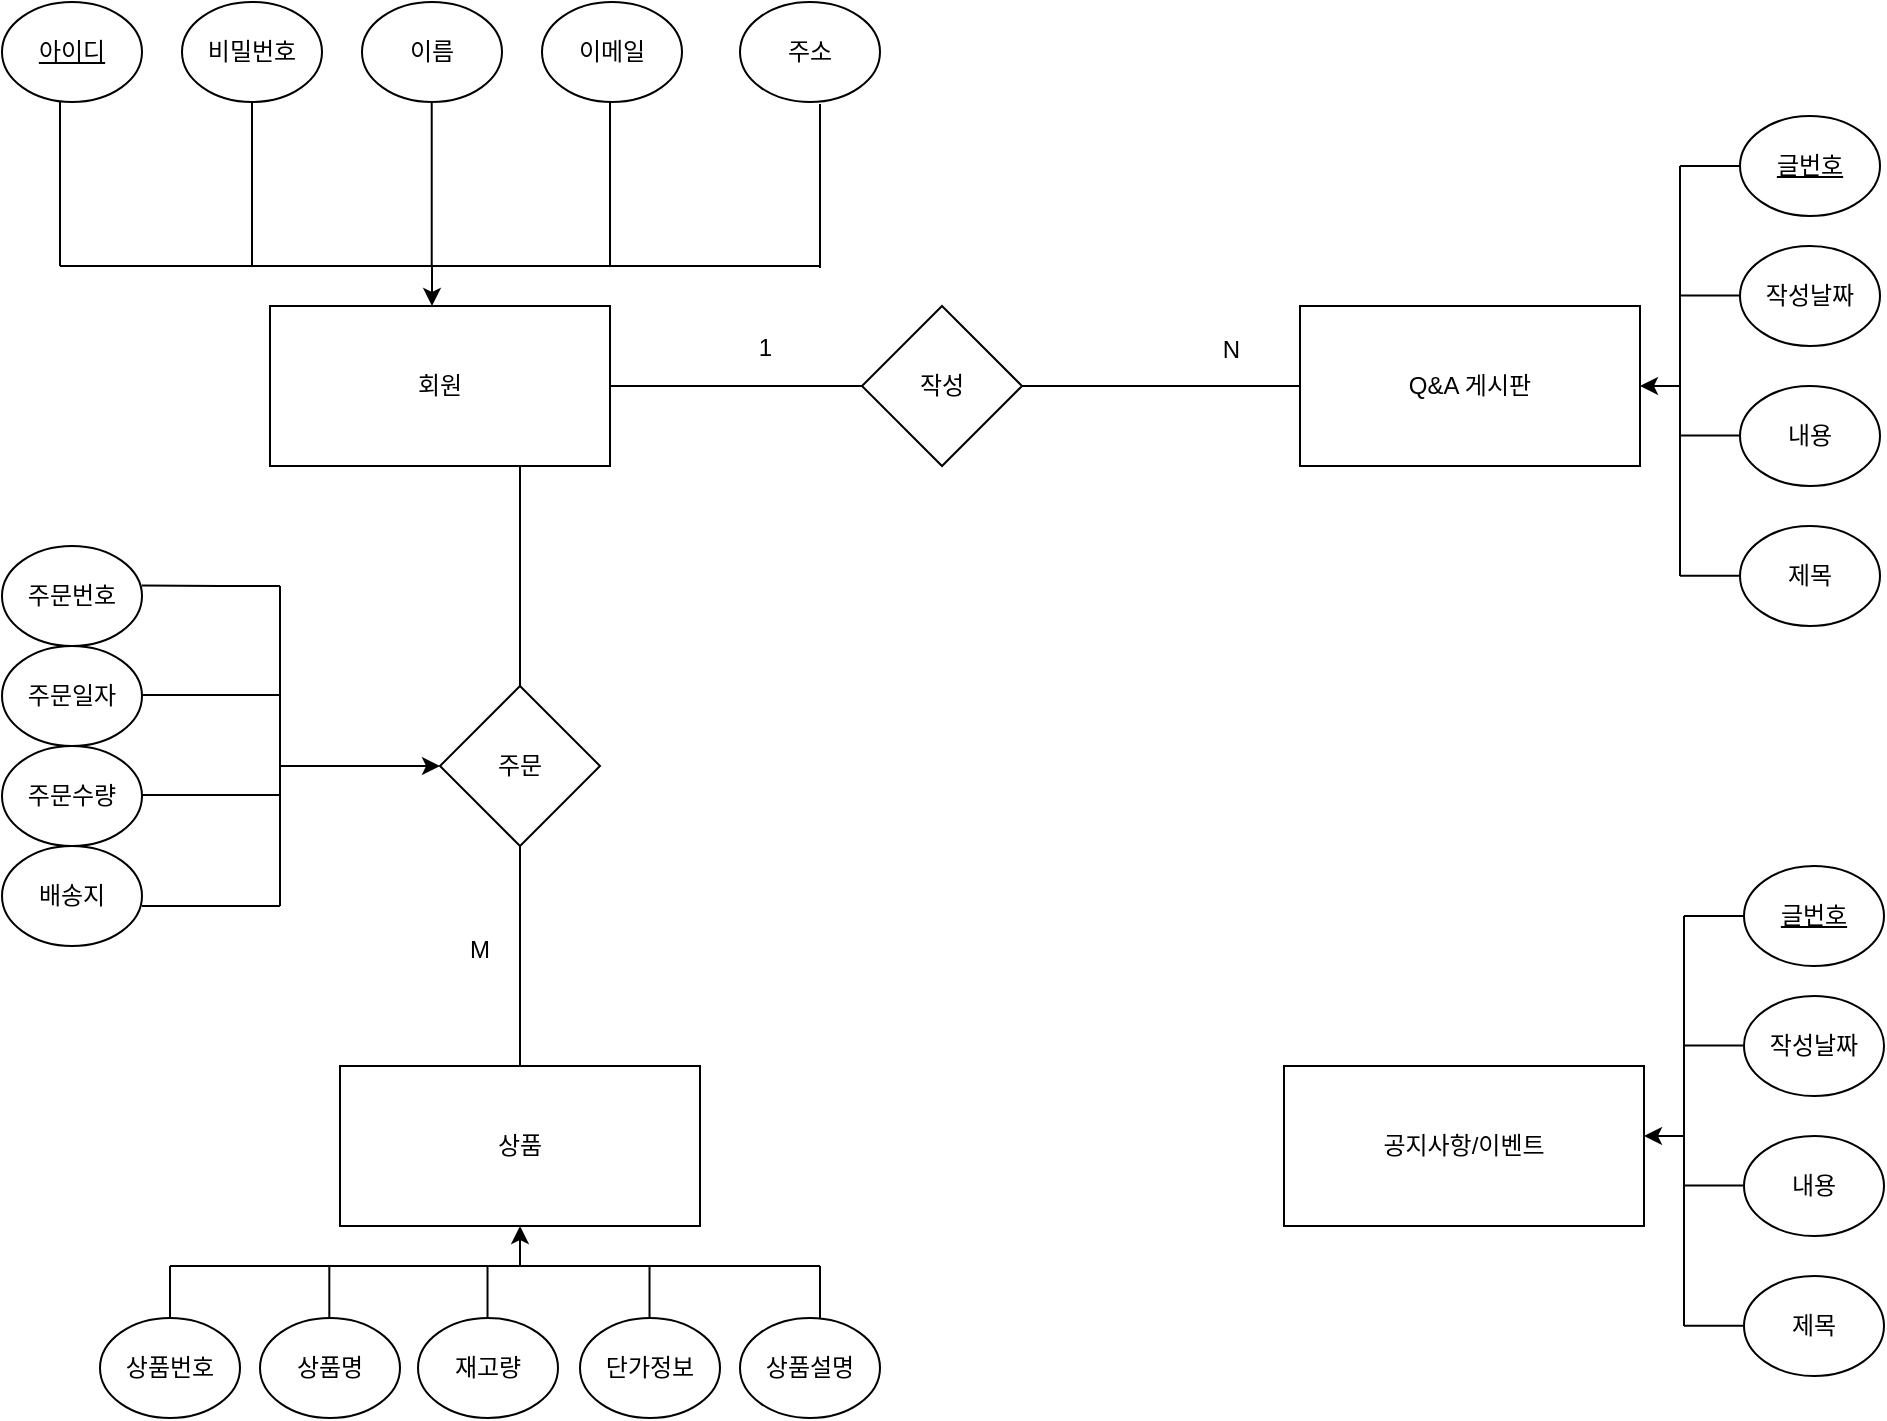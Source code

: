 <mxfile version="20.7.3" type="device"><diagram id="R2lEEEUBdFMjLlhIrx00" name="Page-1"><mxGraphModel dx="1856" dy="1056" grid="1" gridSize="10" guides="1" tooltips="1" connect="1" arrows="1" fold="1" page="1" pageScale="1" pageWidth="3000" pageHeight="4000" math="0" shadow="0" extFonts="Permanent Marker^https://fonts.googleapis.com/css?family=Permanent+Marker"><root><mxCell id="0"/><mxCell id="1" parent="0"/><mxCell id="aLc8bbqGqQ_kfAP0SV0M-8" value="&lt;u&gt;아이디&lt;/u&gt;" style="ellipse;whiteSpace=wrap;html=1;" parent="1" vertex="1"><mxGeometry x="981" y="468" width="70" height="50" as="geometry"/></mxCell><mxCell id="aLc8bbqGqQ_kfAP0SV0M-9" value="비밀번호" style="ellipse;whiteSpace=wrap;html=1;" parent="1" vertex="1"><mxGeometry x="1071" y="468" width="70" height="50" as="geometry"/></mxCell><mxCell id="aLc8bbqGqQ_kfAP0SV0M-10" value="이름" style="ellipse;whiteSpace=wrap;html=1;" parent="1" vertex="1"><mxGeometry x="1161" y="468" width="70" height="50" as="geometry"/></mxCell><mxCell id="aLc8bbqGqQ_kfAP0SV0M-30" value="상품" style="rounded=0;whiteSpace=wrap;html=1;" parent="1" vertex="1"><mxGeometry x="1150" y="1000" width="180" height="80" as="geometry"/></mxCell><mxCell id="aLc8bbqGqQ_kfAP0SV0M-31" value="단가정보" style="ellipse;whiteSpace=wrap;html=1;" parent="1" vertex="1"><mxGeometry x="1270" y="1126" width="70" height="50" as="geometry"/></mxCell><mxCell id="aLc8bbqGqQ_kfAP0SV0M-32" value="&lt;span&gt;상품번호&lt;/span&gt;" style="ellipse;whiteSpace=wrap;html=1;fontStyle=0" parent="1" vertex="1"><mxGeometry x="1030" y="1126" width="70" height="50" as="geometry"/></mxCell><mxCell id="aLc8bbqGqQ_kfAP0SV0M-33" value="상품명" style="ellipse;whiteSpace=wrap;html=1;" parent="1" vertex="1"><mxGeometry x="1110" y="1126" width="70" height="50" as="geometry"/></mxCell><mxCell id="aLc8bbqGqQ_kfAP0SV0M-34" value="재고량" style="ellipse;whiteSpace=wrap;html=1;" parent="1" vertex="1"><mxGeometry x="1189" y="1126" width="70" height="50" as="geometry"/></mxCell><mxCell id="aLc8bbqGqQ_kfAP0SV0M-105" value="주문번호" style="ellipse;whiteSpace=wrap;html=1;" parent="1" vertex="1"><mxGeometry x="981" y="740" width="70" height="50" as="geometry"/></mxCell><mxCell id="aLc8bbqGqQ_kfAP0SV0M-106" value="주문일자" style="ellipse;whiteSpace=wrap;html=1;" parent="1" vertex="1"><mxGeometry x="981" y="790" width="70" height="50" as="geometry"/></mxCell><mxCell id="aLc8bbqGqQ_kfAP0SV0M-107" value="배송지" style="ellipse;whiteSpace=wrap;html=1;" parent="1" vertex="1"><mxGeometry x="981" y="890" width="70" height="50" as="geometry"/></mxCell><mxCell id="aLc8bbqGqQ_kfAP0SV0M-108" value="주문수량" style="ellipse;whiteSpace=wrap;html=1;" parent="1" vertex="1"><mxGeometry x="981" y="840" width="70" height="50" as="geometry"/></mxCell><mxCell id="WiLFEUSyDfmYrhPGWTYq-2" value="회원" style="rounded=0;whiteSpace=wrap;html=1;" parent="1" vertex="1"><mxGeometry x="1115" y="620" width="170" height="80" as="geometry"/></mxCell><mxCell id="WiLFEUSyDfmYrhPGWTYq-9" value="이메일" style="ellipse;whiteSpace=wrap;html=1;" parent="1" vertex="1"><mxGeometry x="1251" y="468" width="70" height="50" as="geometry"/></mxCell><mxCell id="WiLFEUSyDfmYrhPGWTYq-10" value="주소" style="ellipse;whiteSpace=wrap;html=1;" parent="1" vertex="1"><mxGeometry x="1350" y="468" width="70" height="50" as="geometry"/></mxCell><mxCell id="WiLFEUSyDfmYrhPGWTYq-11" value="Q&amp;amp;A 게시판" style="rounded=0;whiteSpace=wrap;html=1;" parent="1" vertex="1"><mxGeometry x="1630" y="620" width="170" height="80" as="geometry"/></mxCell><mxCell id="WiLFEUSyDfmYrhPGWTYq-12" value="작성날짜" style="ellipse;whiteSpace=wrap;html=1;" parent="1" vertex="1"><mxGeometry x="1850" y="590" width="70" height="50" as="geometry"/></mxCell><mxCell id="WiLFEUSyDfmYrhPGWTYq-13" value="&lt;u&gt;글번호&lt;/u&gt;" style="ellipse;whiteSpace=wrap;html=1;" parent="1" vertex="1"><mxGeometry x="1850" y="525" width="70" height="50" as="geometry"/></mxCell><mxCell id="WiLFEUSyDfmYrhPGWTYq-14" value="제목" style="ellipse;whiteSpace=wrap;html=1;" parent="1" vertex="1"><mxGeometry x="1850" y="730" width="70" height="50" as="geometry"/></mxCell><mxCell id="WiLFEUSyDfmYrhPGWTYq-15" value="내용" style="ellipse;whiteSpace=wrap;html=1;" parent="1" vertex="1"><mxGeometry x="1850" y="660" width="70" height="50" as="geometry"/></mxCell><mxCell id="WiLFEUSyDfmYrhPGWTYq-20" value="주문" style="rhombus;whiteSpace=wrap;html=1;" parent="1" vertex="1"><mxGeometry x="1200" y="810" width="80" height="80" as="geometry"/></mxCell><mxCell id="nEKt-Ou8KtYsMszrPON2-17" value="" style="endArrow=none;html=1;rounded=0;entryX=0.5;entryY=1;entryDx=0;entryDy=0;exitX=0.5;exitY=0;exitDx=0;exitDy=0;" edge="1" parent="1" source="aLc8bbqGqQ_kfAP0SV0M-30" target="WiLFEUSyDfmYrhPGWTYq-20"><mxGeometry relative="1" as="geometry"><mxPoint x="1200" y="1000" as="sourcePoint"/><mxPoint x="1210" y="870" as="targetPoint"/></mxGeometry></mxCell><mxCell id="nEKt-Ou8KtYsMszrPON2-18" value="N" style="resizable=0;html=1;align=right;verticalAlign=bottom;" connectable="0" vertex="1" parent="nEKt-Ou8KtYsMszrPON2-17"><mxGeometry x="1" relative="1" as="geometry"><mxPoint x="360" y="-240" as="offset"/></mxGeometry></mxCell><mxCell id="nEKt-Ou8KtYsMszrPON2-19" value="" style="endArrow=none;html=1;rounded=0;" edge="1" parent="1" target="WiLFEUSyDfmYrhPGWTYq-20"><mxGeometry relative="1" as="geometry"><mxPoint x="1240" y="700" as="sourcePoint"/><mxPoint x="1210" y="870" as="targetPoint"/></mxGeometry></mxCell><mxCell id="nEKt-Ou8KtYsMszrPON2-20" value="M" style="resizable=0;html=1;align=right;verticalAlign=bottom;" connectable="0" vertex="1" parent="nEKt-Ou8KtYsMszrPON2-19"><mxGeometry x="1" relative="1" as="geometry"><mxPoint x="-15" y="140" as="offset"/></mxGeometry></mxCell><mxCell id="nEKt-Ou8KtYsMszrPON2-24" value="" style="endArrow=none;html=1;rounded=0;exitX=0.999;exitY=0.395;exitDx=0;exitDy=0;exitPerimeter=0;" edge="1" parent="1" source="aLc8bbqGqQ_kfAP0SV0M-105"><mxGeometry width="50" height="50" relative="1" as="geometry"><mxPoint x="1110" y="890" as="sourcePoint"/><mxPoint x="1120" y="760" as="targetPoint"/><Array as="points"><mxPoint x="1090" y="760"/></Array></mxGeometry></mxCell><mxCell id="nEKt-Ou8KtYsMszrPON2-25" value="" style="endArrow=none;html=1;rounded=0;exitX=1;exitY=0.5;exitDx=0;exitDy=0;" edge="1" parent="1"><mxGeometry width="50" height="50" relative="1" as="geometry"><mxPoint x="1051" y="814.5" as="sourcePoint"/><mxPoint x="1120" y="814.5" as="targetPoint"/></mxGeometry></mxCell><mxCell id="nEKt-Ou8KtYsMszrPON2-26" value="" style="endArrow=none;html=1;rounded=0;exitX=1;exitY=0.5;exitDx=0;exitDy=0;" edge="1" parent="1"><mxGeometry width="50" height="50" relative="1" as="geometry"><mxPoint x="1051" y="864.5" as="sourcePoint"/><mxPoint x="1120" y="864.5" as="targetPoint"/></mxGeometry></mxCell><mxCell id="nEKt-Ou8KtYsMszrPON2-27" value="" style="endArrow=none;html=1;rounded=0;exitX=1;exitY=0.5;exitDx=0;exitDy=0;" edge="1" parent="1"><mxGeometry width="50" height="50" relative="1" as="geometry"><mxPoint x="1051" y="920" as="sourcePoint"/><mxPoint x="1120" y="920" as="targetPoint"/></mxGeometry></mxCell><mxCell id="nEKt-Ou8KtYsMszrPON2-28" value="" style="endArrow=none;html=1;rounded=0;" edge="1" parent="1"><mxGeometry width="50" height="50" relative="1" as="geometry"><mxPoint x="1120" y="920" as="sourcePoint"/><mxPoint x="1120" y="760" as="targetPoint"/></mxGeometry></mxCell><mxCell id="nEKt-Ou8KtYsMszrPON2-29" value="" style="endArrow=classic;html=1;rounded=0;entryX=0;entryY=0.5;entryDx=0;entryDy=0;" edge="1" parent="1" target="WiLFEUSyDfmYrhPGWTYq-20"><mxGeometry width="50" height="50" relative="1" as="geometry"><mxPoint x="1120" y="850" as="sourcePoint"/><mxPoint x="1060" y="830" as="targetPoint"/></mxGeometry></mxCell><mxCell id="nEKt-Ou8KtYsMszrPON2-31" value="" style="endArrow=none;html=1;rounded=0;entryX=0.5;entryY=1;entryDx=0;entryDy=0;" edge="1" parent="1"><mxGeometry width="50" height="50" relative="1" as="geometry"><mxPoint x="1010" y="600" as="sourcePoint"/><mxPoint x="1010" y="518" as="targetPoint"/></mxGeometry></mxCell><mxCell id="nEKt-Ou8KtYsMszrPON2-32" value="" style="endArrow=none;html=1;rounded=0;entryX=0.5;entryY=1;entryDx=0;entryDy=0;" edge="1" parent="1" target="aLc8bbqGqQ_kfAP0SV0M-9"><mxGeometry width="50" height="50" relative="1" as="geometry"><mxPoint x="1106" y="600" as="sourcePoint"/><mxPoint x="1026" y="528" as="targetPoint"/></mxGeometry></mxCell><mxCell id="nEKt-Ou8KtYsMszrPON2-33" value="" style="endArrow=none;html=1;rounded=0;entryX=0.5;entryY=1;entryDx=0;entryDy=0;" edge="1" parent="1"><mxGeometry width="50" height="50" relative="1" as="geometry"><mxPoint x="1195.86" y="600" as="sourcePoint"/><mxPoint x="1195.86" y="518" as="targetPoint"/></mxGeometry></mxCell><mxCell id="nEKt-Ou8KtYsMszrPON2-34" value="" style="endArrow=none;html=1;rounded=0;entryX=0.5;entryY=1;entryDx=0;entryDy=0;" edge="1" parent="1"><mxGeometry width="50" height="50" relative="1" as="geometry"><mxPoint x="1285.0" y="600" as="sourcePoint"/><mxPoint x="1285.0" y="518" as="targetPoint"/></mxGeometry></mxCell><mxCell id="nEKt-Ou8KtYsMszrPON2-35" value="" style="endArrow=none;html=1;rounded=0;entryX=0.5;entryY=1;entryDx=0;entryDy=0;" edge="1" parent="1"><mxGeometry width="50" height="50" relative="1" as="geometry"><mxPoint x="1390.0" y="601" as="sourcePoint"/><mxPoint x="1390.0" y="519" as="targetPoint"/></mxGeometry></mxCell><mxCell id="nEKt-Ou8KtYsMszrPON2-36" value="" style="endArrow=none;html=1;rounded=0;" edge="1" parent="1"><mxGeometry width="50" height="50" relative="1" as="geometry"><mxPoint x="1010" y="600" as="sourcePoint"/><mxPoint x="1390" y="600" as="targetPoint"/></mxGeometry></mxCell><mxCell id="nEKt-Ou8KtYsMszrPON2-37" value="" style="endArrow=classic;html=1;rounded=0;" edge="1" parent="1"><mxGeometry width="50" height="50" relative="1" as="geometry"><mxPoint x="1196" y="600" as="sourcePoint"/><mxPoint x="1196" y="620" as="targetPoint"/></mxGeometry></mxCell><mxCell id="nEKt-Ou8KtYsMszrPON2-38" value="작성" style="rhombus;whiteSpace=wrap;html=1;" vertex="1" parent="1"><mxGeometry x="1411" y="620" width="80" height="80" as="geometry"/></mxCell><mxCell id="nEKt-Ou8KtYsMszrPON2-39" value="" style="endArrow=none;html=1;rounded=0;exitX=1;exitY=0.5;exitDx=0;exitDy=0;entryX=0;entryY=0.5;entryDx=0;entryDy=0;" edge="1" parent="1" source="WiLFEUSyDfmYrhPGWTYq-2" target="nEKt-Ou8KtYsMszrPON2-38"><mxGeometry relative="1" as="geometry"><mxPoint x="1210" y="710" as="sourcePoint"/><mxPoint x="1210" y="820" as="targetPoint"/></mxGeometry></mxCell><mxCell id="nEKt-Ou8KtYsMszrPON2-41" value="" style="endArrow=none;html=1;rounded=0;exitX=1;exitY=0.5;exitDx=0;exitDy=0;" edge="1" parent="1" source="nEKt-Ou8KtYsMszrPON2-38" target="WiLFEUSyDfmYrhPGWTYq-11"><mxGeometry relative="1" as="geometry"><mxPoint x="1220" y="720" as="sourcePoint"/><mxPoint x="1220" y="830" as="targetPoint"/></mxGeometry></mxCell><mxCell id="nEKt-Ou8KtYsMszrPON2-43" value="" style="endArrow=none;html=1;rounded=0;entryX=0;entryY=0.5;entryDx=0;entryDy=0;" edge="1" parent="1" target="WiLFEUSyDfmYrhPGWTYq-13"><mxGeometry width="50" height="50" relative="1" as="geometry"><mxPoint x="1820" y="550" as="sourcePoint"/><mxPoint x="1480" y="630" as="targetPoint"/></mxGeometry></mxCell><mxCell id="nEKt-Ou8KtYsMszrPON2-45" value="" style="endArrow=none;html=1;rounded=0;entryX=0;entryY=0.5;entryDx=0;entryDy=0;" edge="1" parent="1"><mxGeometry width="50" height="50" relative="1" as="geometry"><mxPoint x="1820" y="614.76" as="sourcePoint"/><mxPoint x="1850.0" y="614.76" as="targetPoint"/></mxGeometry></mxCell><mxCell id="nEKt-Ou8KtYsMszrPON2-46" value="" style="endArrow=none;html=1;rounded=0;entryX=0;entryY=0.5;entryDx=0;entryDy=0;" edge="1" parent="1"><mxGeometry width="50" height="50" relative="1" as="geometry"><mxPoint x="1820" y="684.76" as="sourcePoint"/><mxPoint x="1850.0" y="684.76" as="targetPoint"/></mxGeometry></mxCell><mxCell id="nEKt-Ou8KtYsMszrPON2-47" value="" style="endArrow=none;html=1;rounded=0;entryX=0;entryY=0.5;entryDx=0;entryDy=0;" edge="1" parent="1"><mxGeometry width="50" height="50" relative="1" as="geometry"><mxPoint x="1820" y="754.9" as="sourcePoint"/><mxPoint x="1850.0" y="754.9" as="targetPoint"/></mxGeometry></mxCell><mxCell id="nEKt-Ou8KtYsMszrPON2-48" value="" style="endArrow=none;html=1;rounded=0;" edge="1" parent="1"><mxGeometry width="50" height="50" relative="1" as="geometry"><mxPoint x="1820" y="755" as="sourcePoint"/><mxPoint x="1820" y="550" as="targetPoint"/></mxGeometry></mxCell><mxCell id="nEKt-Ou8KtYsMszrPON2-49" value="" style="endArrow=classic;html=1;rounded=0;entryX=1;entryY=0.5;entryDx=0;entryDy=0;" edge="1" parent="1" target="WiLFEUSyDfmYrhPGWTYq-11"><mxGeometry width="50" height="50" relative="1" as="geometry"><mxPoint x="1820" y="660" as="sourcePoint"/><mxPoint x="1770" y="680" as="targetPoint"/></mxGeometry></mxCell><mxCell id="nEKt-Ou8KtYsMszrPON2-50" value="" style="endArrow=none;html=1;rounded=0;entryX=0.5;entryY=0;entryDx=0;entryDy=0;" edge="1" parent="1" target="aLc8bbqGqQ_kfAP0SV0M-32"><mxGeometry width="50" height="50" relative="1" as="geometry"><mxPoint x="1065" y="1100" as="sourcePoint"/><mxPoint x="1320" y="1010" as="targetPoint"/></mxGeometry></mxCell><mxCell id="nEKt-Ou8KtYsMszrPON2-51" value="" style="endArrow=none;html=1;rounded=0;entryX=0.5;entryY=0;entryDx=0;entryDy=0;" edge="1" parent="1"><mxGeometry width="50" height="50" relative="1" as="geometry"><mxPoint x="1144.66" y="1100" as="sourcePoint"/><mxPoint x="1144.66" y="1126" as="targetPoint"/></mxGeometry></mxCell><mxCell id="nEKt-Ou8KtYsMszrPON2-52" value="" style="endArrow=none;html=1;rounded=0;entryX=0.5;entryY=0;entryDx=0;entryDy=0;" edge="1" parent="1"><mxGeometry width="50" height="50" relative="1" as="geometry"><mxPoint x="1223.76" y="1100" as="sourcePoint"/><mxPoint x="1223.76" y="1126" as="targetPoint"/></mxGeometry></mxCell><mxCell id="nEKt-Ou8KtYsMszrPON2-53" value="" style="endArrow=none;html=1;rounded=0;entryX=0.5;entryY=0;entryDx=0;entryDy=0;" edge="1" parent="1"><mxGeometry width="50" height="50" relative="1" as="geometry"><mxPoint x="1304.76" y="1100" as="sourcePoint"/><mxPoint x="1304.76" y="1126" as="targetPoint"/></mxGeometry></mxCell><mxCell id="nEKt-Ou8KtYsMszrPON2-54" value="" style="endArrow=none;html=1;rounded=0;" edge="1" parent="1"><mxGeometry width="50" height="50" relative="1" as="geometry"><mxPoint x="1065" y="1100" as="sourcePoint"/><mxPoint x="1390" y="1100" as="targetPoint"/></mxGeometry></mxCell><mxCell id="nEKt-Ou8KtYsMszrPON2-55" value="" style="endArrow=classic;html=1;rounded=0;entryX=0.5;entryY=1;entryDx=0;entryDy=0;" edge="1" parent="1" target="aLc8bbqGqQ_kfAP0SV0M-30"><mxGeometry width="50" height="50" relative="1" as="geometry"><mxPoint x="1240" y="1100" as="sourcePoint"/><mxPoint x="1220" y="1040" as="targetPoint"/><Array as="points"/></mxGeometry></mxCell><mxCell id="nEKt-Ou8KtYsMszrPON2-57" value="1" style="resizable=0;html=1;align=right;verticalAlign=bottom;" connectable="0" vertex="1" parent="1"><mxGeometry x="1570" y="660" as="geometry"><mxPoint x="-204" y="-11" as="offset"/></mxGeometry></mxCell><mxCell id="nEKt-Ou8KtYsMszrPON2-58" value="공지사항/이벤트" style="rounded=0;whiteSpace=wrap;html=1;" vertex="1" parent="1"><mxGeometry x="1622" y="1000" width="180" height="80" as="geometry"/></mxCell><mxCell id="nEKt-Ou8KtYsMszrPON2-59" value="작성날짜" style="ellipse;whiteSpace=wrap;html=1;" vertex="1" parent="1"><mxGeometry x="1852" y="965" width="70" height="50" as="geometry"/></mxCell><mxCell id="nEKt-Ou8KtYsMszrPON2-60" value="&lt;u&gt;글번호&lt;/u&gt;" style="ellipse;whiteSpace=wrap;html=1;" vertex="1" parent="1"><mxGeometry x="1852" y="900" width="70" height="50" as="geometry"/></mxCell><mxCell id="nEKt-Ou8KtYsMszrPON2-61" value="제목" style="ellipse;whiteSpace=wrap;html=1;" vertex="1" parent="1"><mxGeometry x="1852" y="1105" width="70" height="50" as="geometry"/></mxCell><mxCell id="nEKt-Ou8KtYsMszrPON2-62" value="내용" style="ellipse;whiteSpace=wrap;html=1;" vertex="1" parent="1"><mxGeometry x="1852" y="1035" width="70" height="50" as="geometry"/></mxCell><mxCell id="nEKt-Ou8KtYsMszrPON2-63" value="" style="endArrow=none;html=1;rounded=0;entryX=0;entryY=0.5;entryDx=0;entryDy=0;" edge="1" parent="1" target="nEKt-Ou8KtYsMszrPON2-60"><mxGeometry width="50" height="50" relative="1" as="geometry"><mxPoint x="1822" y="925" as="sourcePoint"/><mxPoint x="1482" y="1005" as="targetPoint"/></mxGeometry></mxCell><mxCell id="nEKt-Ou8KtYsMszrPON2-64" value="" style="endArrow=none;html=1;rounded=0;entryX=0;entryY=0.5;entryDx=0;entryDy=0;" edge="1" parent="1"><mxGeometry width="50" height="50" relative="1" as="geometry"><mxPoint x="1822" y="989.76" as="sourcePoint"/><mxPoint x="1852.0" y="989.76" as="targetPoint"/></mxGeometry></mxCell><mxCell id="nEKt-Ou8KtYsMszrPON2-65" value="" style="endArrow=none;html=1;rounded=0;entryX=0;entryY=0.5;entryDx=0;entryDy=0;" edge="1" parent="1"><mxGeometry width="50" height="50" relative="1" as="geometry"><mxPoint x="1822" y="1059.76" as="sourcePoint"/><mxPoint x="1852.0" y="1059.76" as="targetPoint"/></mxGeometry></mxCell><mxCell id="nEKt-Ou8KtYsMszrPON2-66" value="" style="endArrow=none;html=1;rounded=0;entryX=0;entryY=0.5;entryDx=0;entryDy=0;" edge="1" parent="1"><mxGeometry width="50" height="50" relative="1" as="geometry"><mxPoint x="1822" y="1129.9" as="sourcePoint"/><mxPoint x="1852.0" y="1129.9" as="targetPoint"/></mxGeometry></mxCell><mxCell id="nEKt-Ou8KtYsMszrPON2-67" value="" style="endArrow=none;html=1;rounded=0;" edge="1" parent="1"><mxGeometry width="50" height="50" relative="1" as="geometry"><mxPoint x="1822" y="1130" as="sourcePoint"/><mxPoint x="1822" y="925" as="targetPoint"/></mxGeometry></mxCell><mxCell id="nEKt-Ou8KtYsMszrPON2-68" value="" style="endArrow=classic;html=1;rounded=0;entryX=1;entryY=0.5;entryDx=0;entryDy=0;" edge="1" parent="1"><mxGeometry width="50" height="50" relative="1" as="geometry"><mxPoint x="1822" y="1035" as="sourcePoint"/><mxPoint x="1802" y="1035" as="targetPoint"/></mxGeometry></mxCell><mxCell id="nEKt-Ou8KtYsMszrPON2-69" value="상품설명" style="ellipse;whiteSpace=wrap;html=1;" vertex="1" parent="1"><mxGeometry x="1350" y="1126" width="70" height="50" as="geometry"/></mxCell><mxCell id="nEKt-Ou8KtYsMszrPON2-70" value="" style="endArrow=none;html=1;rounded=0;entryX=0.5;entryY=0;entryDx=0;entryDy=0;" edge="1" parent="1"><mxGeometry width="50" height="50" relative="1" as="geometry"><mxPoint x="1390.0" y="1100" as="sourcePoint"/><mxPoint x="1390.0" y="1126" as="targetPoint"/></mxGeometry></mxCell></root></mxGraphModel></diagram></mxfile>